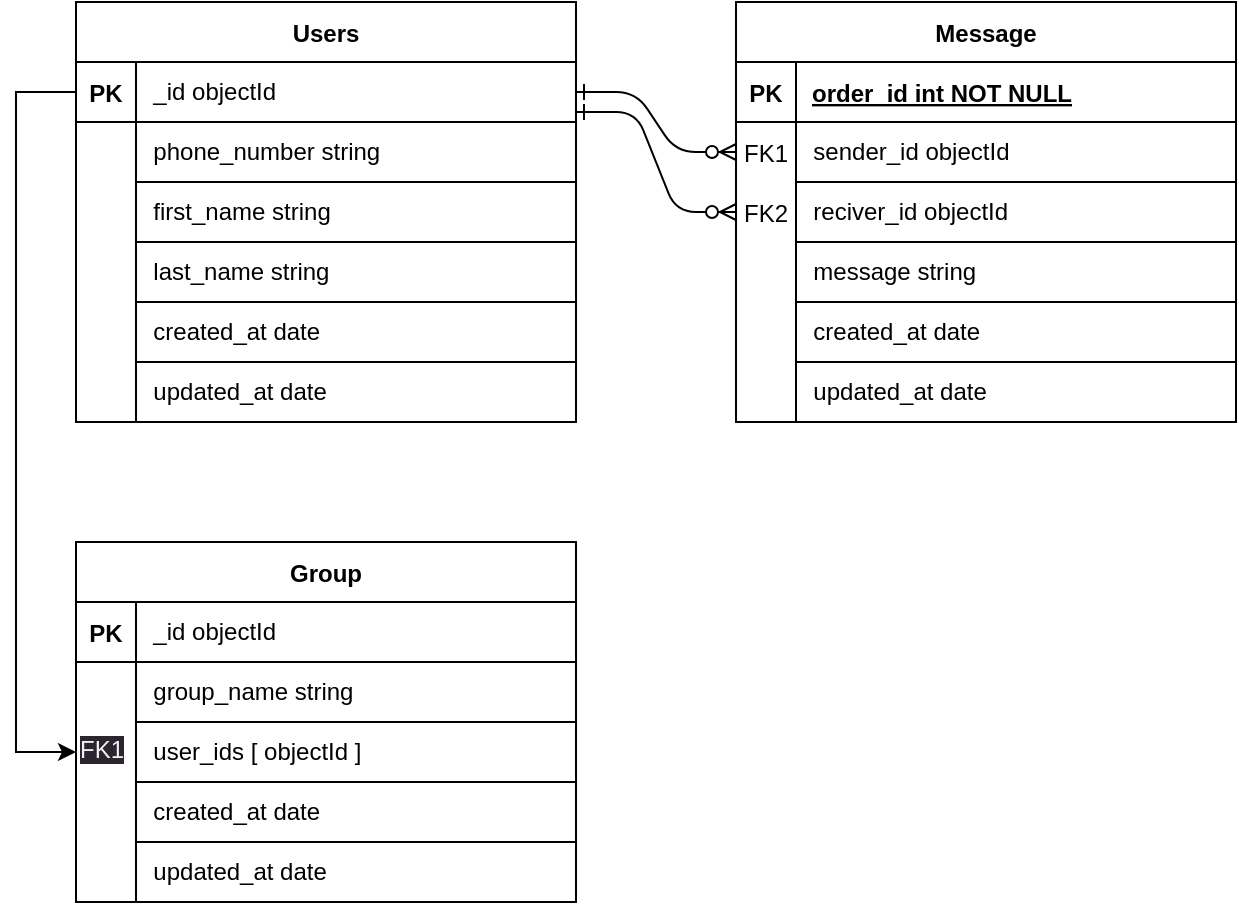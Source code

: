 <mxfile version="20.8.20" type="github">
  <diagram id="R2lEEEUBdFMjLlhIrx00" name="Page-1">
    <mxGraphModel dx="890" dy="373" grid="1" gridSize="10" guides="1" tooltips="1" connect="1" arrows="1" fold="1" page="1" pageScale="1" pageWidth="850" pageHeight="1100" math="0" shadow="0" extFonts="Permanent Marker^https://fonts.googleapis.com/css?family=Permanent+Marker">
      <root>
        <mxCell id="0" />
        <mxCell id="1" parent="0" />
        <mxCell id="C-vyLk0tnHw3VtMMgP7b-1" value="" style="edgeStyle=entityRelationEdgeStyle;endArrow=ERzeroToMany;startArrow=ERone;endFill=1;startFill=0;" parent="1" source="C-vyLk0tnHw3VtMMgP7b-24" target="C-vyLk0tnHw3VtMMgP7b-6" edge="1">
          <mxGeometry width="100" height="100" relative="1" as="geometry">
            <mxPoint x="340" y="720" as="sourcePoint" />
            <mxPoint x="440" y="620" as="targetPoint" />
          </mxGeometry>
        </mxCell>
        <mxCell id="C-vyLk0tnHw3VtMMgP7b-2" value="Message" style="shape=table;startSize=30;container=1;collapsible=1;childLayout=tableLayout;fixedRows=1;rowLines=0;fontStyle=1;align=center;resizeLast=1;" parent="1" vertex="1">
          <mxGeometry x="450" y="120" width="250" height="210" as="geometry" />
        </mxCell>
        <mxCell id="C-vyLk0tnHw3VtMMgP7b-3" value="" style="shape=partialRectangle;collapsible=0;dropTarget=0;pointerEvents=0;fillColor=none;points=[[0,0.5],[1,0.5]];portConstraint=eastwest;top=0;left=0;right=0;bottom=1;" parent="C-vyLk0tnHw3VtMMgP7b-2" vertex="1">
          <mxGeometry y="30" width="250" height="30" as="geometry" />
        </mxCell>
        <mxCell id="C-vyLk0tnHw3VtMMgP7b-4" value="PK" style="shape=partialRectangle;overflow=hidden;connectable=0;fillColor=none;top=0;left=0;bottom=0;right=0;fontStyle=1;" parent="C-vyLk0tnHw3VtMMgP7b-3" vertex="1">
          <mxGeometry width="30" height="30" as="geometry">
            <mxRectangle width="30" height="30" as="alternateBounds" />
          </mxGeometry>
        </mxCell>
        <mxCell id="C-vyLk0tnHw3VtMMgP7b-5" value="order_id int NOT NULL " style="shape=partialRectangle;overflow=hidden;connectable=0;fillColor=none;top=0;left=0;bottom=0;right=0;align=left;spacingLeft=6;fontStyle=5;" parent="C-vyLk0tnHw3VtMMgP7b-3" vertex="1">
          <mxGeometry x="30" width="220" height="30" as="geometry">
            <mxRectangle width="220" height="30" as="alternateBounds" />
          </mxGeometry>
        </mxCell>
        <mxCell id="C-vyLk0tnHw3VtMMgP7b-6" value="" style="shape=partialRectangle;collapsible=0;dropTarget=0;pointerEvents=0;fillColor=none;points=[[0,0.5],[1,0.5]];portConstraint=eastwest;top=0;left=0;right=0;bottom=0;" parent="C-vyLk0tnHw3VtMMgP7b-2" vertex="1">
          <mxGeometry y="60" width="250" height="30" as="geometry" />
        </mxCell>
        <mxCell id="C-vyLk0tnHw3VtMMgP7b-7" value="FK1" style="shape=partialRectangle;overflow=hidden;connectable=0;fillColor=none;top=0;left=0;bottom=0;right=0;" parent="C-vyLk0tnHw3VtMMgP7b-6" vertex="1">
          <mxGeometry width="30" height="30" as="geometry">
            <mxRectangle width="30" height="30" as="alternateBounds" />
          </mxGeometry>
        </mxCell>
        <mxCell id="C-vyLk0tnHw3VtMMgP7b-8" value=" int NOT NULL" style="shape=partialRectangle;overflow=hidden;connectable=0;fillColor=none;top=0;left=0;bottom=0;right=0;align=left;spacingLeft=6;" parent="C-vyLk0tnHw3VtMMgP7b-6" vertex="1">
          <mxGeometry x="30" width="220" height="30" as="geometry">
            <mxRectangle width="220" height="30" as="alternateBounds" />
          </mxGeometry>
        </mxCell>
        <mxCell id="C-vyLk0tnHw3VtMMgP7b-9" value="" style="shape=partialRectangle;collapsible=0;dropTarget=0;pointerEvents=0;fillColor=none;points=[[0,0.5],[1,0.5]];portConstraint=eastwest;top=0;left=0;right=0;bottom=0;" parent="C-vyLk0tnHw3VtMMgP7b-2" vertex="1">
          <mxGeometry y="90" width="250" height="30" as="geometry" />
        </mxCell>
        <mxCell id="C-vyLk0tnHw3VtMMgP7b-10" value="FK2" style="shape=partialRectangle;overflow=hidden;connectable=0;fillColor=none;top=0;left=0;bottom=0;right=0;" parent="C-vyLk0tnHw3VtMMgP7b-9" vertex="1">
          <mxGeometry width="30" height="30" as="geometry">
            <mxRectangle width="30" height="30" as="alternateBounds" />
          </mxGeometry>
        </mxCell>
        <mxCell id="C-vyLk0tnHw3VtMMgP7b-11" value="date date NOT NULL" style="shape=partialRectangle;overflow=hidden;connectable=0;fillColor=none;top=0;left=0;bottom=0;right=0;align=left;spacingLeft=6;" parent="C-vyLk0tnHw3VtMMgP7b-9" vertex="1">
          <mxGeometry x="30" width="220" height="30" as="geometry">
            <mxRectangle width="220" height="30" as="alternateBounds" />
          </mxGeometry>
        </mxCell>
        <mxCell id="C-vyLk0tnHw3VtMMgP7b-23" value="Users" style="shape=table;startSize=30;container=1;collapsible=1;childLayout=tableLayout;fixedRows=1;rowLines=0;fontStyle=1;align=center;resizeLast=1;" parent="1" vertex="1">
          <mxGeometry x="120" y="120" width="250" height="210" as="geometry" />
        </mxCell>
        <mxCell id="C-vyLk0tnHw3VtMMgP7b-24" value="" style="shape=partialRectangle;collapsible=0;dropTarget=0;pointerEvents=0;fillColor=none;points=[[0,0.5],[1,0.5]];portConstraint=eastwest;top=0;left=0;right=0;bottom=1;" parent="C-vyLk0tnHw3VtMMgP7b-23" vertex="1">
          <mxGeometry y="30" width="250" height="30" as="geometry" />
        </mxCell>
        <mxCell id="C-vyLk0tnHw3VtMMgP7b-25" value="PK" style="shape=partialRectangle;overflow=hidden;connectable=0;fillColor=none;top=0;left=0;bottom=0;right=0;fontStyle=1;" parent="C-vyLk0tnHw3VtMMgP7b-24" vertex="1">
          <mxGeometry width="30" height="30" as="geometry">
            <mxRectangle width="30" height="30" as="alternateBounds" />
          </mxGeometry>
        </mxCell>
        <mxCell id="C-vyLk0tnHw3VtMMgP7b-26" value="" style="shape=partialRectangle;overflow=hidden;connectable=0;fillColor=none;top=0;left=0;bottom=0;right=0;align=left;spacingLeft=6;fontStyle=5;" parent="C-vyLk0tnHw3VtMMgP7b-24" vertex="1">
          <mxGeometry x="30" width="220" height="30" as="geometry">
            <mxRectangle width="220" height="30" as="alternateBounds" />
          </mxGeometry>
        </mxCell>
        <mxCell id="C-vyLk0tnHw3VtMMgP7b-27" value="" style="shape=partialRectangle;collapsible=0;dropTarget=0;pointerEvents=0;fillColor=none;points=[[0,0.5],[1,0.5]];portConstraint=eastwest;top=0;left=0;right=0;bottom=0;" parent="C-vyLk0tnHw3VtMMgP7b-23" vertex="1">
          <mxGeometry y="60" width="250" height="30" as="geometry" />
        </mxCell>
        <mxCell id="C-vyLk0tnHw3VtMMgP7b-28" value="" style="shape=partialRectangle;overflow=hidden;connectable=0;fillColor=none;top=0;left=0;bottom=0;right=0;" parent="C-vyLk0tnHw3VtMMgP7b-27" vertex="1">
          <mxGeometry width="30" height="30" as="geometry">
            <mxRectangle width="30" height="30" as="alternateBounds" />
          </mxGeometry>
        </mxCell>
        <mxCell id="C-vyLk0tnHw3VtMMgP7b-29" value="name char(50) NOT NULL" style="shape=partialRectangle;overflow=hidden;connectable=0;fillColor=none;top=0;left=0;bottom=0;right=0;align=left;spacingLeft=6;" parent="C-vyLk0tnHw3VtMMgP7b-27" vertex="1">
          <mxGeometry x="30" width="220" height="30" as="geometry">
            <mxRectangle width="220" height="30" as="alternateBounds" />
          </mxGeometry>
        </mxCell>
        <mxCell id="Idvm6k8YSJW6aJL6-EiO-2" value="" style="shape=partialRectangle;overflow=hidden;connectable=0;fillColor=none;top=0;left=0;bottom=0;right=0;" vertex="1" parent="1">
          <mxGeometry x="450" y="230" width="30" height="30" as="geometry">
            <mxRectangle width="30" height="30" as="alternateBounds" />
          </mxGeometry>
        </mxCell>
        <mxCell id="Idvm6k8YSJW6aJL6-EiO-3" value="&amp;nbsp; sender_id objectId" style="rounded=0;whiteSpace=wrap;html=1;align=left;" vertex="1" parent="1">
          <mxGeometry x="480" y="180" width="220" height="30" as="geometry" />
        </mxCell>
        <mxCell id="Idvm6k8YSJW6aJL6-EiO-4" value="&amp;nbsp; _id objectId" style="rounded=0;whiteSpace=wrap;html=1;align=left;" vertex="1" parent="1">
          <mxGeometry x="150" y="150" width="220" height="30" as="geometry" />
        </mxCell>
        <mxCell id="Idvm6k8YSJW6aJL6-EiO-5" value="&amp;nbsp; phone_number string" style="rounded=0;whiteSpace=wrap;html=1;align=left;" vertex="1" parent="1">
          <mxGeometry x="150" y="180" width="220" height="30" as="geometry" />
        </mxCell>
        <mxCell id="Idvm6k8YSJW6aJL6-EiO-6" value="&amp;nbsp; first_name string" style="rounded=0;whiteSpace=wrap;html=1;align=left;" vertex="1" parent="1">
          <mxGeometry x="150" y="210" width="220" height="30" as="geometry" />
        </mxCell>
        <mxCell id="Idvm6k8YSJW6aJL6-EiO-7" value="" style="rounded=0;whiteSpace=wrap;html=1;" vertex="1" parent="1">
          <mxGeometry x="150" y="240" width="220" height="30" as="geometry" />
        </mxCell>
        <mxCell id="Idvm6k8YSJW6aJL6-EiO-8" value="&amp;nbsp; last_name string" style="rounded=0;whiteSpace=wrap;html=1;align=left;" vertex="1" parent="1">
          <mxGeometry x="150" y="240" width="220" height="30" as="geometry" />
        </mxCell>
        <mxCell id="Idvm6k8YSJW6aJL6-EiO-9" value="&lt;div style=&quot;&quot;&gt;&lt;span style=&quot;background-color: initial;&quot;&gt;&amp;nbsp; created_at date&lt;/span&gt;&lt;/div&gt;&lt;span id=&quot;docs-internal-guid-f89b37d5-7fff-d324-8cfe-69596e6fcac3&quot;&gt;&lt;/span&gt;" style="whiteSpace=wrap;html=1;align=left;" vertex="1" parent="1">
          <mxGeometry x="150" y="270" width="220" height="30" as="geometry" />
        </mxCell>
        <mxCell id="Idvm6k8YSJW6aJL6-EiO-12" value="" style="whiteSpace=wrap;html=1;" vertex="1" parent="1">
          <mxGeometry x="150" y="300" width="220" height="30" as="geometry" />
        </mxCell>
        <mxCell id="Idvm6k8YSJW6aJL6-EiO-13" value="&lt;div style=&quot;&quot;&gt;&lt;span style=&quot;background-color: initial;&quot;&gt;&amp;nbsp; updated_at date&lt;/span&gt;&lt;/div&gt;&lt;span id=&quot;docs-internal-guid-f89b37d5-7fff-d324-8cfe-69596e6fcac3&quot;&gt;&lt;/span&gt;" style="whiteSpace=wrap;html=1;align=left;" vertex="1" parent="1">
          <mxGeometry x="150" y="300" width="220" height="30" as="geometry" />
        </mxCell>
        <mxCell id="Idvm6k8YSJW6aJL6-EiO-21" value="&amp;nbsp; reciver_id objectId" style="rounded=0;whiteSpace=wrap;html=1;align=left;" vertex="1" parent="1">
          <mxGeometry x="480" y="210" width="220" height="30" as="geometry" />
        </mxCell>
        <mxCell id="Idvm6k8YSJW6aJL6-EiO-22" value="&amp;nbsp; message string" style="rounded=0;whiteSpace=wrap;html=1;align=left;" vertex="1" parent="1">
          <mxGeometry x="480" y="240" width="220" height="30" as="geometry" />
        </mxCell>
        <mxCell id="Idvm6k8YSJW6aJL6-EiO-23" value="&lt;div style=&quot;&quot;&gt;&lt;span style=&quot;background-color: initial;&quot;&gt;&amp;nbsp; created_at date&lt;/span&gt;&lt;/div&gt;&lt;span id=&quot;docs-internal-guid-f89b37d5-7fff-d324-8cfe-69596e6fcac3&quot;&gt;&lt;/span&gt;" style="whiteSpace=wrap;html=1;align=left;" vertex="1" parent="1">
          <mxGeometry x="480" y="270" width="220" height="30" as="geometry" />
        </mxCell>
        <mxCell id="Idvm6k8YSJW6aJL6-EiO-24" value="&lt;div style=&quot;&quot;&gt;&lt;span style=&quot;background-color: initial;&quot;&gt;&amp;nbsp; updated_at date&lt;/span&gt;&lt;/div&gt;&lt;span id=&quot;docs-internal-guid-f89b37d5-7fff-d324-8cfe-69596e6fcac3&quot;&gt;&lt;/span&gt;" style="whiteSpace=wrap;html=1;align=left;" vertex="1" parent="1">
          <mxGeometry x="480" y="300" width="220" height="30" as="geometry" />
        </mxCell>
        <mxCell id="Idvm6k8YSJW6aJL6-EiO-25" value="" style="edgeStyle=entityRelationEdgeStyle;endArrow=ERzeroToMany;startArrow=ERone;endFill=1;startFill=0;entryX=0;entryY=0.5;entryDx=0;entryDy=0;" edge="1" parent="1" target="C-vyLk0tnHw3VtMMgP7b-9">
          <mxGeometry width="100" height="100" relative="1" as="geometry">
            <mxPoint x="370" y="175" as="sourcePoint" />
            <mxPoint x="450" y="205" as="targetPoint" />
          </mxGeometry>
        </mxCell>
        <mxCell id="Idvm6k8YSJW6aJL6-EiO-35" value="Group" style="shape=table;startSize=30;container=1;collapsible=1;childLayout=tableLayout;fixedRows=1;rowLines=0;fontStyle=1;align=center;resizeLast=1;" vertex="1" parent="1">
          <mxGeometry x="120" y="390" width="250" height="180" as="geometry" />
        </mxCell>
        <mxCell id="Idvm6k8YSJW6aJL6-EiO-36" value="" style="shape=partialRectangle;collapsible=0;dropTarget=0;pointerEvents=0;fillColor=none;points=[[0,0.5],[1,0.5]];portConstraint=eastwest;top=0;left=0;right=0;bottom=1;" vertex="1" parent="Idvm6k8YSJW6aJL6-EiO-35">
          <mxGeometry y="30" width="250" height="30" as="geometry" />
        </mxCell>
        <mxCell id="Idvm6k8YSJW6aJL6-EiO-37" value="PK" style="shape=partialRectangle;overflow=hidden;connectable=0;fillColor=none;top=0;left=0;bottom=0;right=0;fontStyle=1;" vertex="1" parent="Idvm6k8YSJW6aJL6-EiO-36">
          <mxGeometry width="30" height="30" as="geometry">
            <mxRectangle width="30" height="30" as="alternateBounds" />
          </mxGeometry>
        </mxCell>
        <mxCell id="Idvm6k8YSJW6aJL6-EiO-38" value="_id" style="shape=partialRectangle;overflow=hidden;connectable=0;fillColor=none;top=0;left=0;bottom=0;right=0;align=left;spacingLeft=6;fontStyle=5;" vertex="1" parent="Idvm6k8YSJW6aJL6-EiO-36">
          <mxGeometry x="30" width="220" height="30" as="geometry">
            <mxRectangle width="220" height="30" as="alternateBounds" />
          </mxGeometry>
        </mxCell>
        <mxCell id="Idvm6k8YSJW6aJL6-EiO-42" value="&amp;nbsp; _id objectId" style="rounded=0;whiteSpace=wrap;html=1;align=left;" vertex="1" parent="1">
          <mxGeometry x="150" y="420" width="220" height="30" as="geometry" />
        </mxCell>
        <mxCell id="Idvm6k8YSJW6aJL6-EiO-43" value="&lt;div style=&quot;&quot;&gt;&lt;span style=&quot;background-color: initial;&quot;&gt;&amp;nbsp; created_at date&lt;/span&gt;&lt;/div&gt;&lt;span id=&quot;docs-internal-guid-f89b37d5-7fff-d324-8cfe-69596e6fcac3&quot;&gt;&lt;/span&gt;" style="whiteSpace=wrap;html=1;align=left;" vertex="1" parent="1">
          <mxGeometry x="150" y="510" width="220" height="30" as="geometry" />
        </mxCell>
        <mxCell id="Idvm6k8YSJW6aJL6-EiO-44" value="&lt;div style=&quot;&quot;&gt;&lt;span style=&quot;background-color: initial;&quot;&gt;&amp;nbsp; updated_at date&lt;/span&gt;&lt;/div&gt;&lt;span id=&quot;docs-internal-guid-f89b37d5-7fff-d324-8cfe-69596e6fcac3&quot;&gt;&lt;/span&gt;" style="whiteSpace=wrap;html=1;align=left;" vertex="1" parent="1">
          <mxGeometry x="150" y="540" width="220" height="30" as="geometry" />
        </mxCell>
        <mxCell id="Idvm6k8YSJW6aJL6-EiO-45" value="&amp;nbsp; group_name string" style="rounded=0;whiteSpace=wrap;html=1;align=left;" vertex="1" parent="1">
          <mxGeometry x="150" y="450" width="220" height="30" as="geometry" />
        </mxCell>
        <mxCell id="Idvm6k8YSJW6aJL6-EiO-46" value="&amp;nbsp; user_ids [ objectId ]" style="rounded=0;whiteSpace=wrap;html=1;align=left;" vertex="1" parent="1">
          <mxGeometry x="150" y="480" width="220" height="30" as="geometry" />
        </mxCell>
        <mxCell id="Idvm6k8YSJW6aJL6-EiO-49" style="edgeStyle=orthogonalEdgeStyle;rounded=0;orthogonalLoop=1;jettySize=auto;html=1;exitX=0;exitY=0.5;exitDx=0;exitDy=0;entryX=0;entryY=0.5;entryDx=0;entryDy=0;" edge="1" parent="1" source="C-vyLk0tnHw3VtMMgP7b-24" target="Idvm6k8YSJW6aJL6-EiO-52">
          <mxGeometry relative="1" as="geometry">
            <mxPoint x="120" y="460" as="targetPoint" />
            <Array as="points">
              <mxPoint x="90" y="165" />
              <mxPoint x="90" y="495" />
            </Array>
          </mxGeometry>
        </mxCell>
        <mxCell id="Idvm6k8YSJW6aJL6-EiO-52" value="&lt;span style=&quot;color: rgb(240, 240, 240); font-family: Helvetica; font-size: 12px; font-style: normal; font-variant-ligatures: normal; font-variant-caps: normal; font-weight: 400; letter-spacing: normal; orphans: 2; text-align: center; text-indent: 0px; text-transform: none; widows: 2; word-spacing: 0px; -webkit-text-stroke-width: 0px; background-color: rgb(42, 37, 47); text-decoration-thickness: initial; text-decoration-style: initial; text-decoration-color: initial; float: none; display: inline !important;&quot;&gt;FK1&lt;/span&gt;" style="text;whiteSpace=wrap;html=1;" vertex="1" parent="1">
          <mxGeometry x="120" y="480" width="30" height="30" as="geometry" />
        </mxCell>
      </root>
    </mxGraphModel>
  </diagram>
</mxfile>
